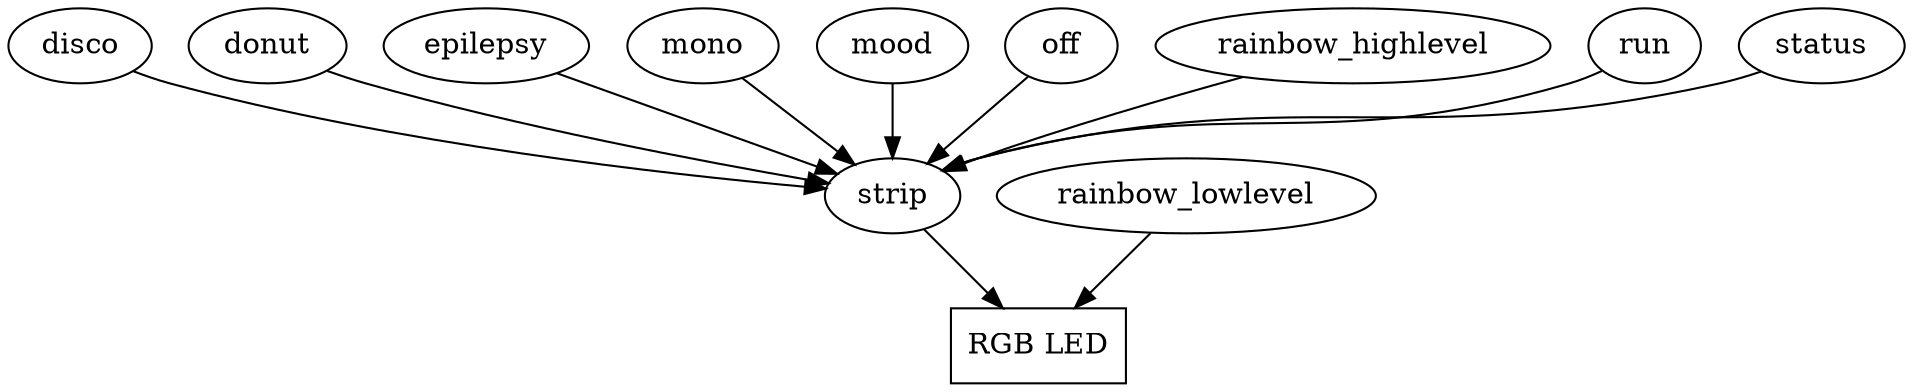 digraph G {
disco->strip;
donut->strip;
epilepsy->strip;
mono->strip;
mood->strip;
off->strip;
rainbow_highlevel->strip;
run->strip;
status->strip;
rainbow_lowlevel;

{rank=same; strip; rainbow_lowlevel;}

strip -> led;
rainbow_lowlevel->led;
led[shape=box, label="RGB LED"];
}